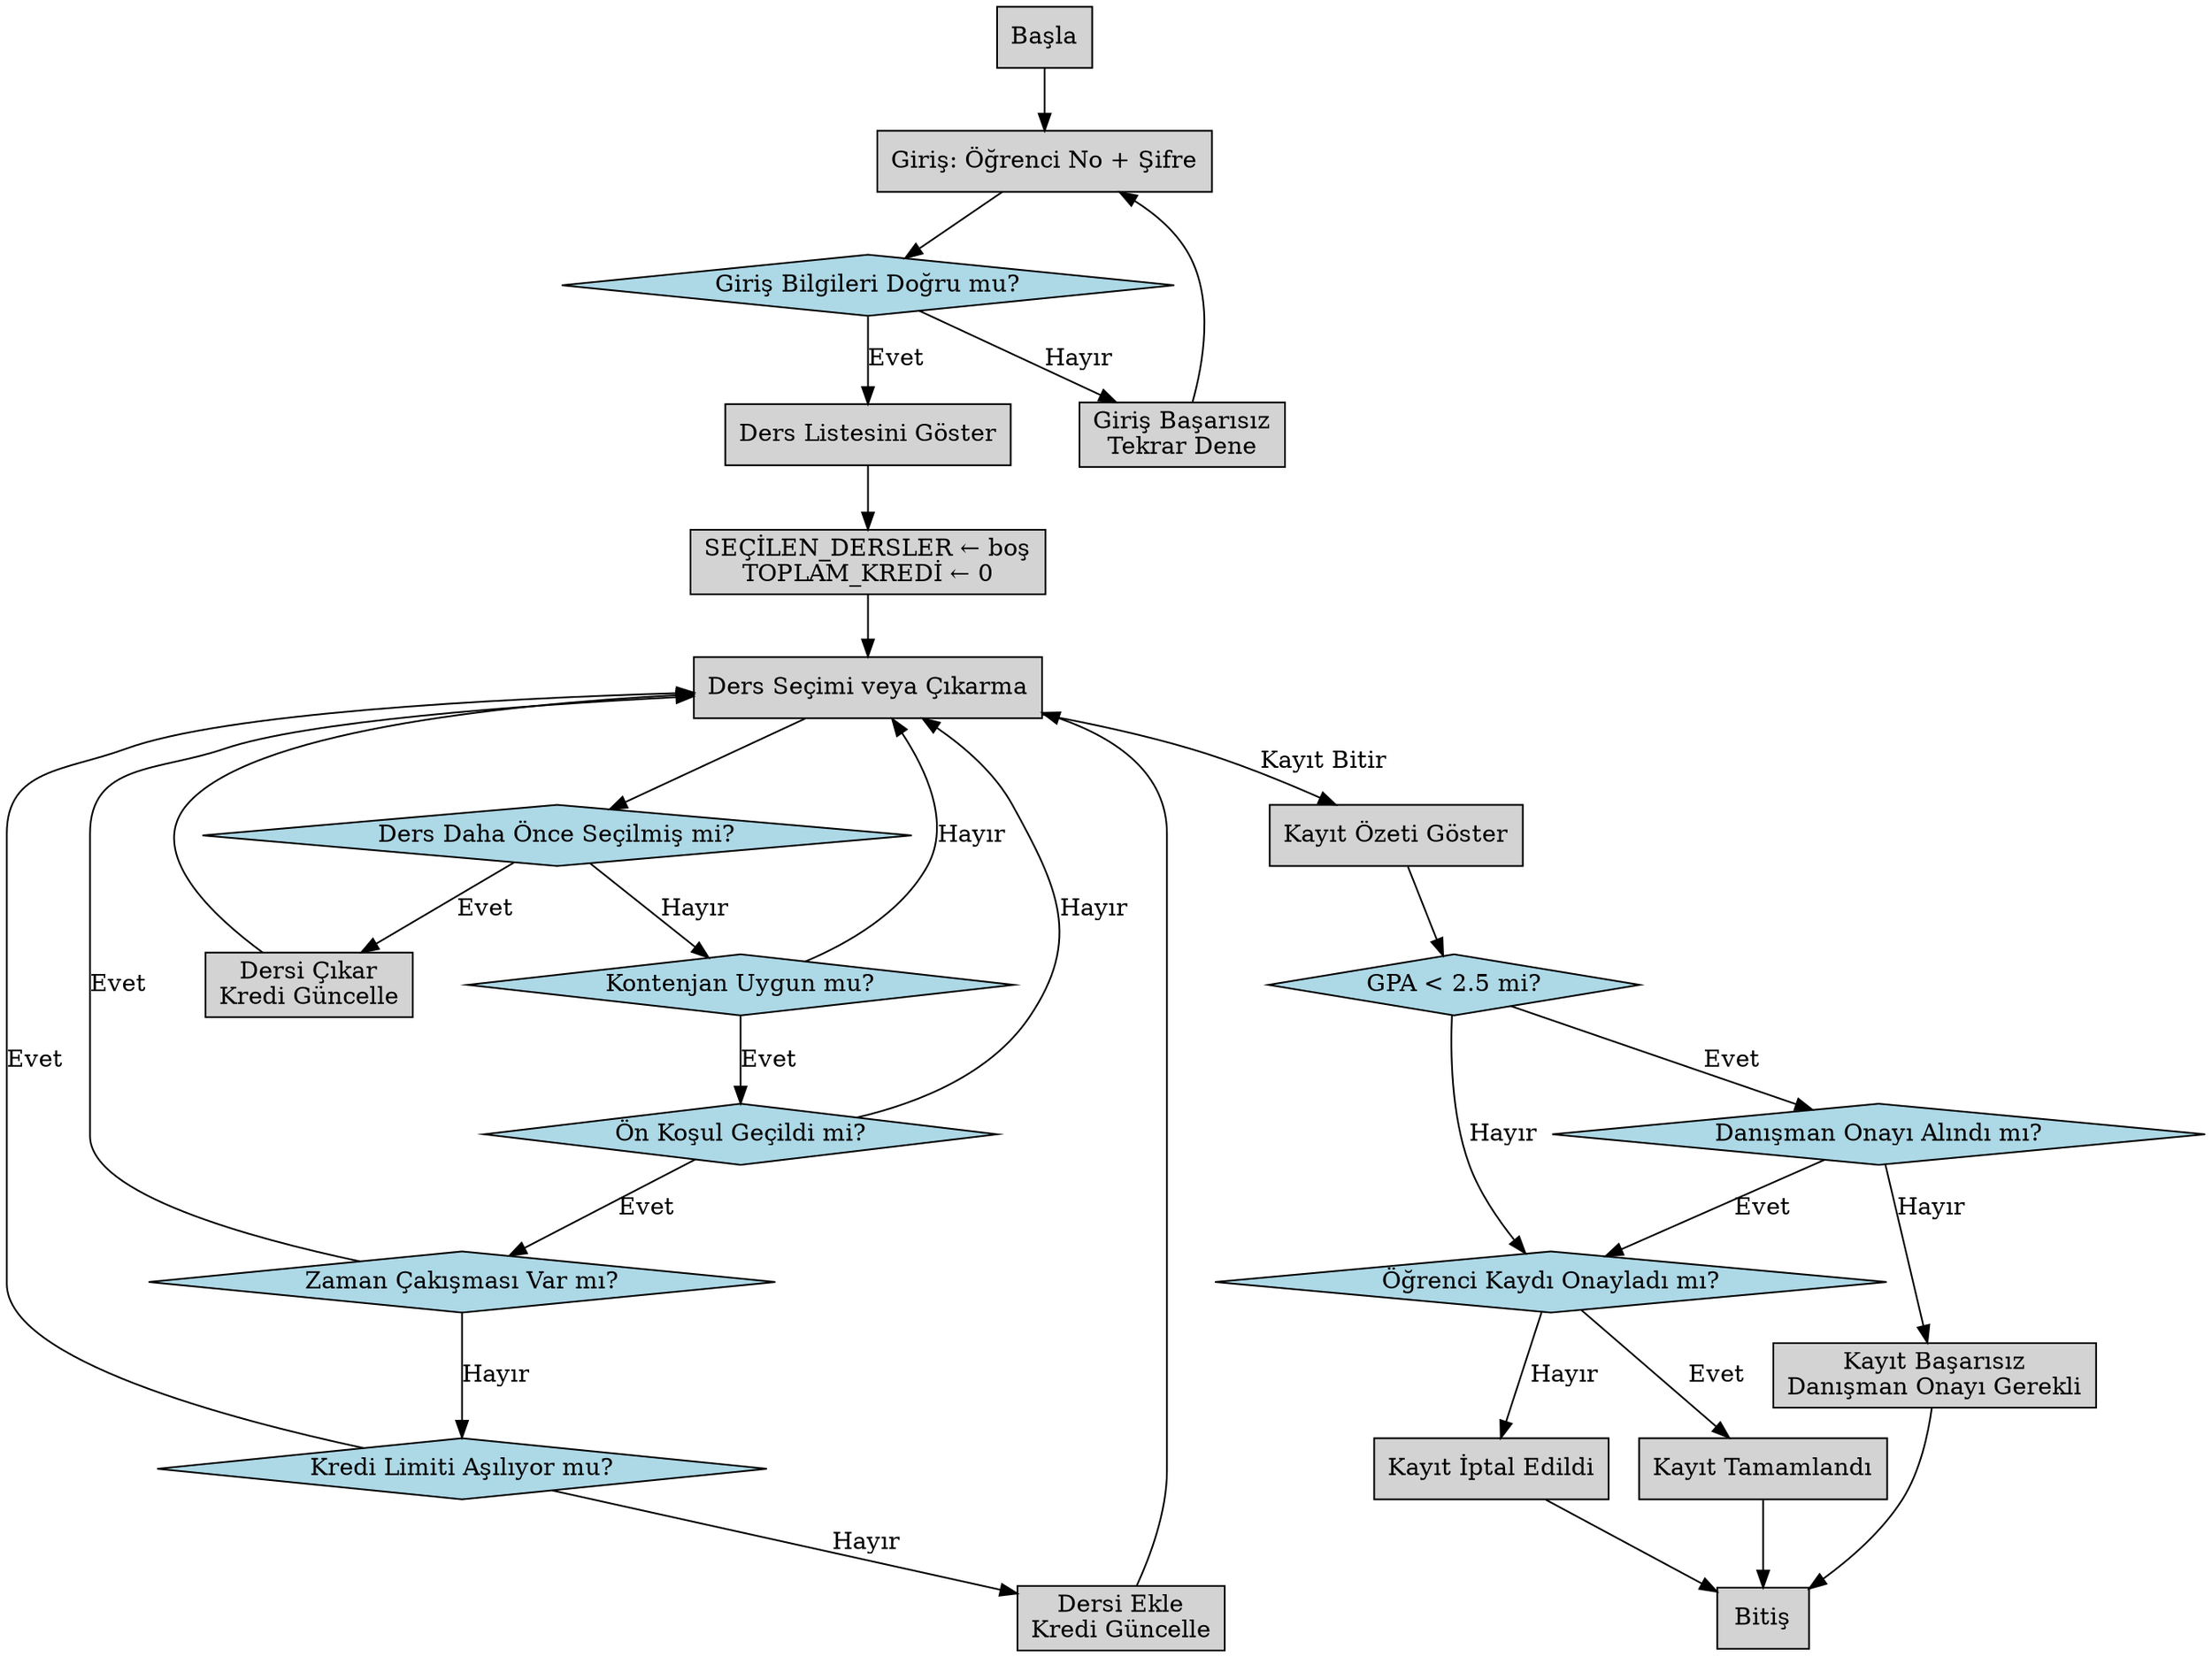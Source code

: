digraph DersKayitSistemi {
    rankdir=TB;
    node [shape=rectangle, style=filled, fillcolor=lightgray];

    Start [label="Başla"];
    Login [label="Giriş: Öğrenci No + Şifre"];
    
    CheckLogin [label="Giriş Bilgileri Doğru mu?", shape=diamond, fillcolor=lightblue];
    LoginFailed [label="Giriş Başarısız\nTekrar Dene"];
    ShowCourses [label="Ders Listesini Göster"];
    InitVars [label="SEÇİLEN_DERSLER ← boş\nTOPLAM_KREDİ ← 0"];
    
    SelectCourse [label="Ders Seçimi veya Çıkarma"];
    AlreadySelected [label="Ders Daha Önce Seçilmiş mi?", shape=diamond, fillcolor=lightblue];
    RemoveCourse [label="Dersi Çıkar\nKredi Güncelle"];

    Kontenjan [label="Kontenjan Uygun mu?", shape=diamond, fillcolor=lightblue];
    OnKosul [label="Ön Koşul Geçildi mi?", shape=diamond, fillcolor=lightblue];
    ZamanCakisma [label="Zaman Çakışması Var mı?", shape=diamond, fillcolor=lightblue];
    KrediLimiti [label="Kredi Limiti Aşılıyor mu?", shape=diamond, fillcolor=lightblue];
    
    AddCourse [label="Dersi Ekle\nKredi Güncelle"];
    
    ShowSummary [label="Kayıt Özeti Göster"];
    CheckGPA [label="GPA < 2.5 mi?", shape=diamond, fillcolor=lightblue];
    DanismanOnay [label="Danışman Onayı Alındı mı?", shape=diamond, fillcolor=lightblue];
    KayıtReddedildi [label="Kayıt Başarısız\nDanışman Onayı Gerekli"];
    
    KayitOnay [label="Öğrenci Kaydı Onayladı mı?", shape=diamond, fillcolor=lightblue];
    KayitTamam [label="Kayıt Tamamlandı"];
    KayitIptal [label="Kayıt İptal Edildi"];

    End [label="Bitiş"];

    // Akış bağlantıları
    Start -> Login;
    Login -> CheckLogin;
    CheckLogin -> LoginFailed [label="Hayır"];
    LoginFailed -> Login;

    CheckLogin -> ShowCourses [label="Evet"];
    ShowCourses -> InitVars;
    InitVars -> SelectCourse;

    SelectCourse -> AlreadySelected;
    AlreadySelected -> RemoveCourse [label="Evet"];
    RemoveCourse -> SelectCourse;

    AlreadySelected -> Kontenjan [label="Hayır"];
    Kontenjan -> OnKosul [label="Evet"];
    Kontenjan -> SelectCourse [label="Hayır"];

    OnKosul -> ZamanCakisma [label="Evet"];
    OnKosul -> SelectCourse [label="Hayır"];

    ZamanCakisma -> KrediLimiti [label="Hayır"];
    ZamanCakisma -> SelectCourse [label="Evet"];

    KrediLimiti -> AddCourse [label="Hayır"];
    KrediLimiti -> SelectCourse [label="Evet"];

    AddCourse -> SelectCourse;

    // Kayıt özeti ve kontrol
    SelectCourse -> ShowSummary [label="Kayıt Bitir"];

    ShowSummary -> CheckGPA;
    CheckGPA -> DanismanOnay [label="Evet"];
    CheckGPA -> KayitOnay [label="Hayır"];

    DanismanOnay -> KayıtReddedildi [label="Hayır"];
    DanismanOnay -> KayitOnay [label="Evet"];

    KayıtReddedildi -> End;

    KayitOnay -> KayitTamam [label="Evet"];
    KayitOnay -> KayitIptal [label="Hayır"];

    KayitTamam -> End;
    KayitIptal -> End;
}
